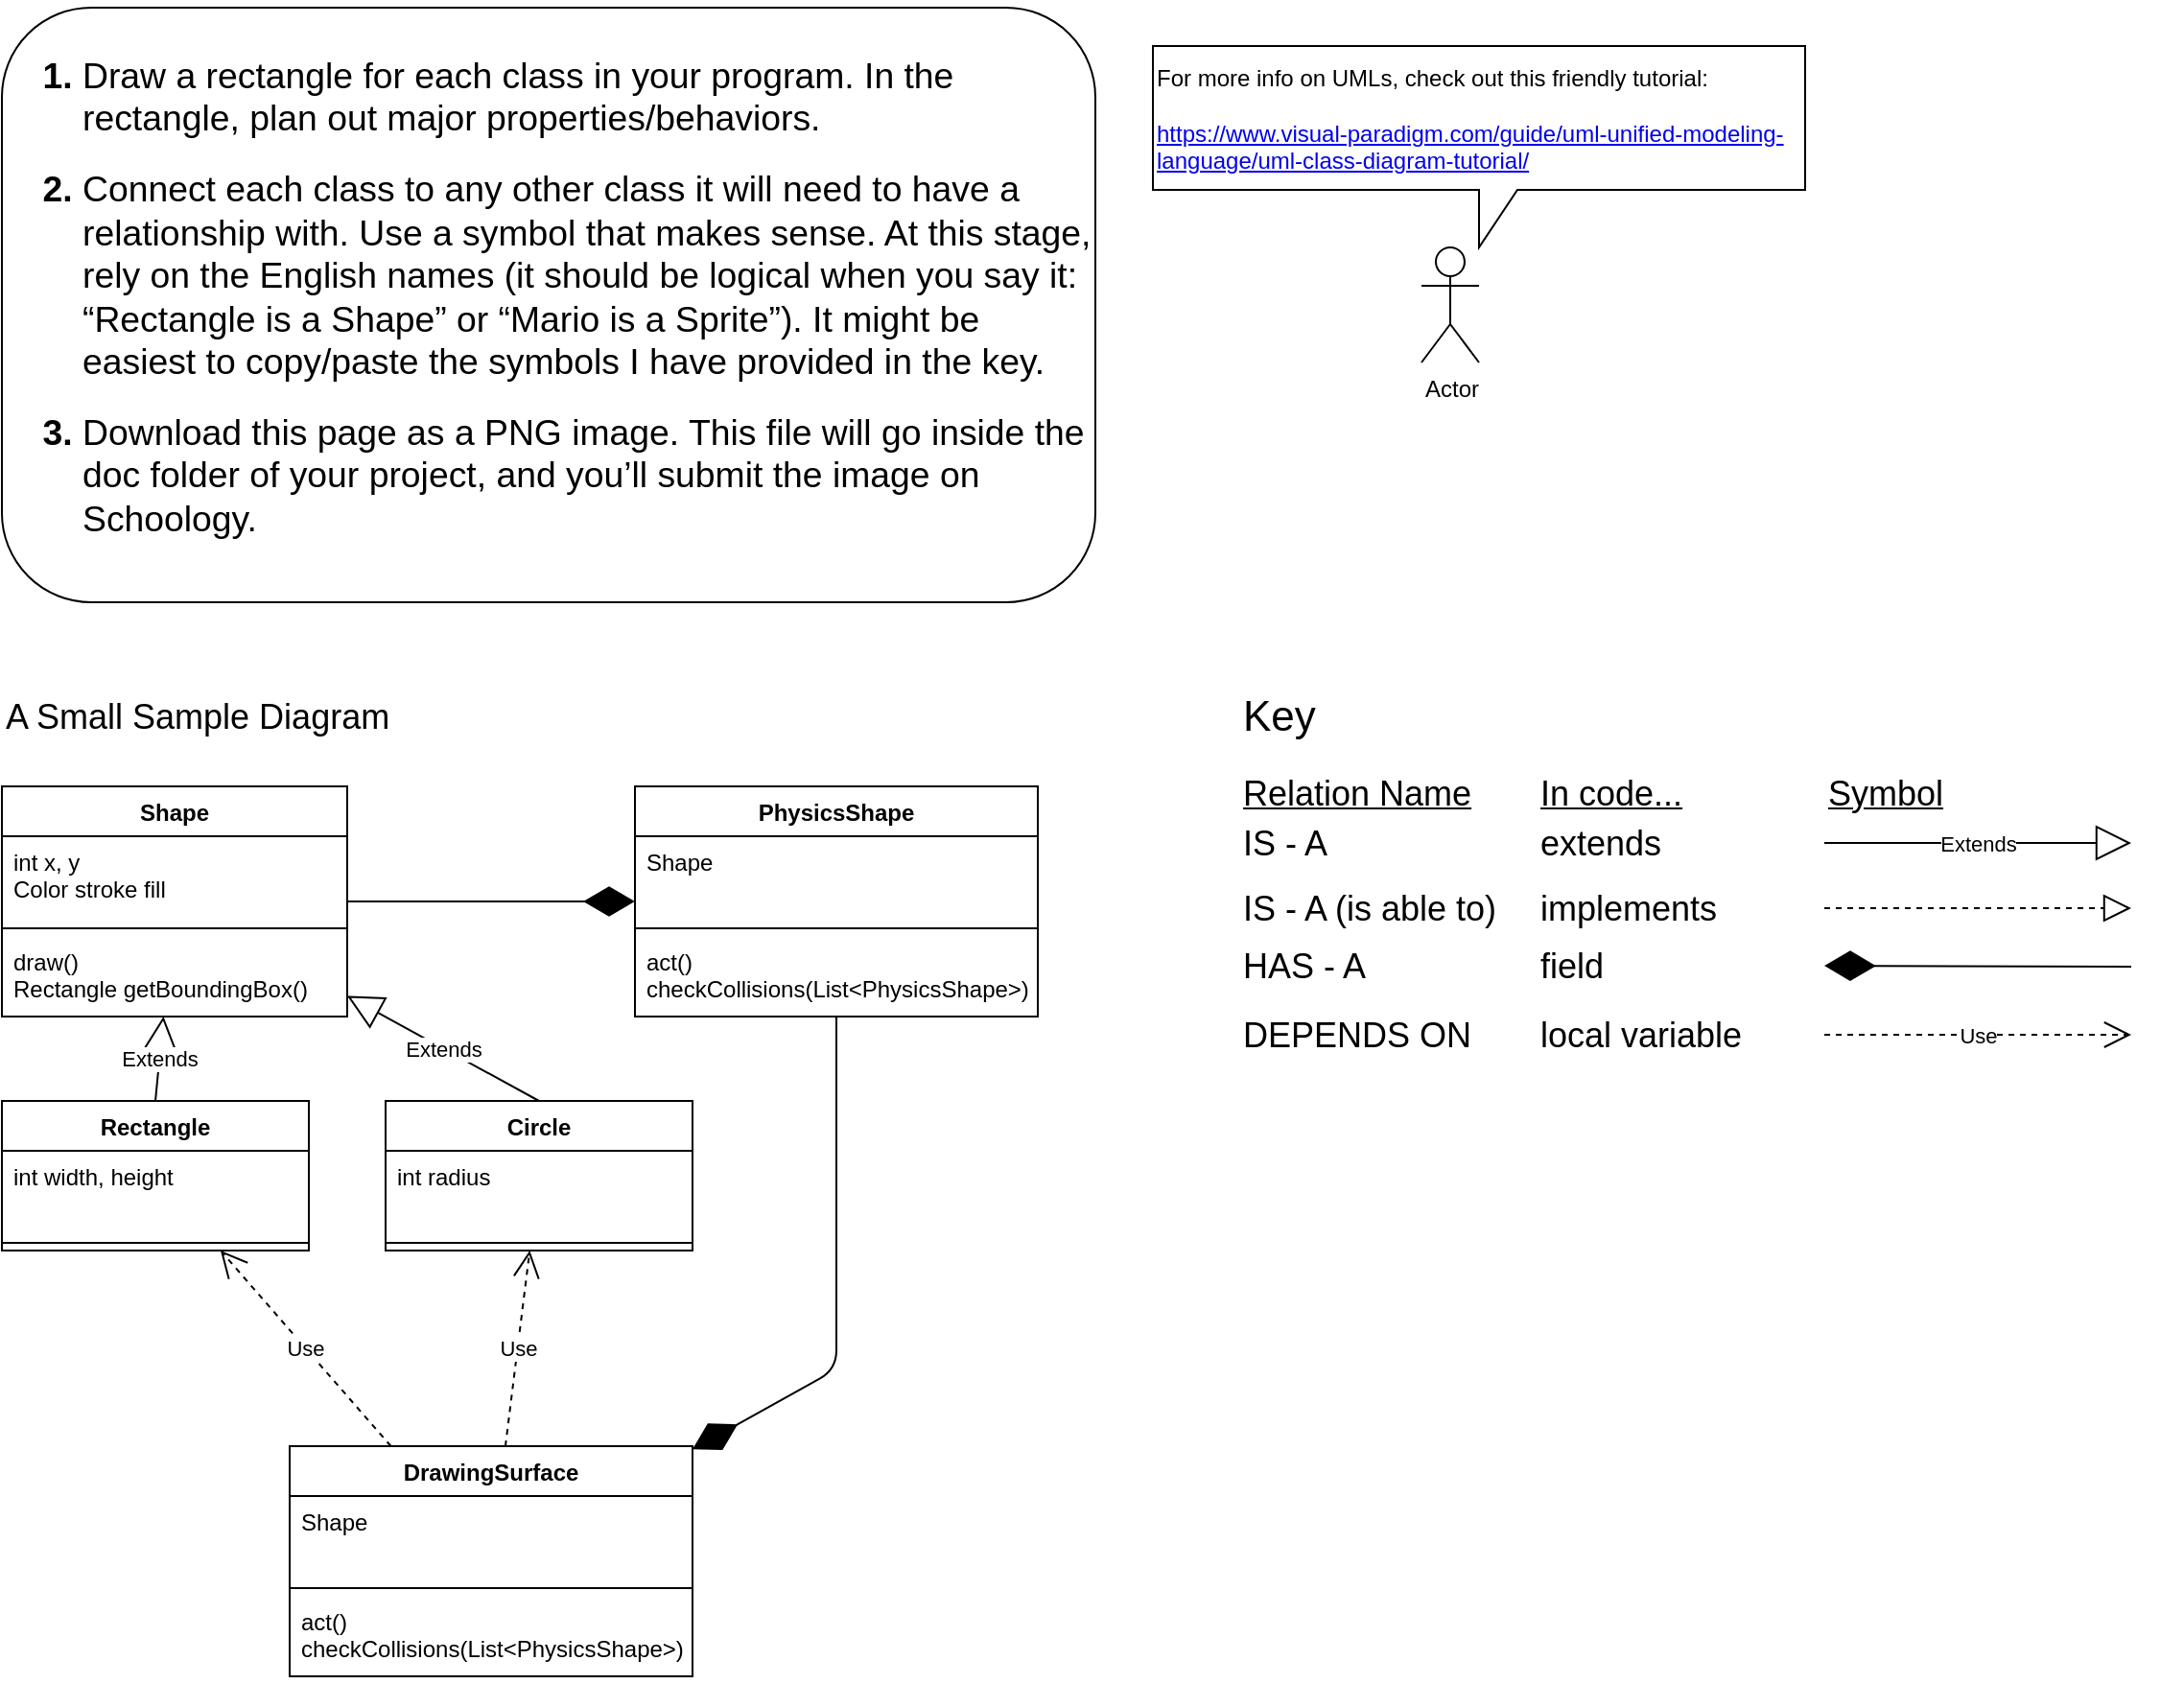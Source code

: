 <mxfile version="14.6.10" type="google"><diagram id="piWG4FHf4MsFMp4bKCWG" name="Page-1"><mxGraphModel dx="2062" dy="1154" grid="1" gridSize="10" guides="1" tooltips="1" connect="1" arrows="1" fold="1" page="1" pageScale="1" pageWidth="850" pageHeight="1100" math="0" shadow="0"><root><mxCell id="0"/><mxCell id="1" parent="0"/><mxCell id="L3VpRfTbhjVelySv_tp--1" value="Shape" style="swimlane;fontStyle=1;align=center;verticalAlign=top;childLayout=stackLayout;horizontal=1;startSize=26;horizontalStack=0;resizeParent=1;resizeParentMax=0;resizeLast=0;collapsible=1;marginBottom=0;" parent="1" vertex="1"><mxGeometry x="40" y="446" width="180" height="120" as="geometry"/></mxCell><mxCell id="L3VpRfTbhjVelySv_tp--2" value="int x, y&#10;Color stroke fill" style="text;strokeColor=none;fillColor=none;align=left;verticalAlign=top;spacingLeft=4;spacingRight=4;overflow=hidden;rotatable=0;points=[[0,0.5],[1,0.5]];portConstraint=eastwest;" parent="L3VpRfTbhjVelySv_tp--1" vertex="1"><mxGeometry y="26" width="180" height="44" as="geometry"/></mxCell><mxCell id="L3VpRfTbhjVelySv_tp--3" value="" style="line;strokeWidth=1;fillColor=none;align=left;verticalAlign=middle;spacingTop=-1;spacingLeft=3;spacingRight=3;rotatable=0;labelPosition=right;points=[];portConstraint=eastwest;" parent="L3VpRfTbhjVelySv_tp--1" vertex="1"><mxGeometry y="70" width="180" height="8" as="geometry"/></mxCell><mxCell id="L3VpRfTbhjVelySv_tp--4" value="draw()&#10;Rectangle getBoundingBox()" style="text;strokeColor=none;fillColor=none;align=left;verticalAlign=top;spacingLeft=4;spacingRight=4;overflow=hidden;rotatable=0;points=[[0,0.5],[1,0.5]];portConstraint=eastwest;" parent="L3VpRfTbhjVelySv_tp--1" vertex="1"><mxGeometry y="78" width="180" height="42" as="geometry"/></mxCell><mxCell id="L3VpRfTbhjVelySv_tp--6" value="&lt;br&gt;&lt;br&gt;&lt;b style=&quot;font-weight: normal&quot; id=&quot;docs-internal-guid-c7d128cd-7fff-e6f1-a204-49fbba2cfa26&quot;&gt;&lt;ol style=&quot;margin-top: 0 ; margin-bottom: 0&quot;&gt;&lt;li dir=&quot;ltr&quot; style=&quot;list-style-type: decimal ; font-size: 14pt ; font-family: &amp;#34;arial&amp;#34; ; color: rgb(0 , 0 , 0) ; background-color: transparent ; font-weight: 700 ; font-style: normal ; font-variant: normal ; text-decoration: none ; vertical-align: baseline&quot;&gt;&lt;p dir=&quot;ltr&quot; style=&quot;line-height: 1.2 ; margin-top: 0pt ; margin-bottom: 0pt&quot;&gt;&lt;span style=&quot;font-size: 14pt ; font-family: &amp;#34;arial&amp;#34; ; color: rgb(0 , 0 , 0) ; background-color: transparent ; font-weight: 400 ; font-style: normal ; font-variant: normal ; text-decoration: none ; vertical-align: baseline&quot;&gt;Draw a rectangle for each class in your program. In the rectangle, plan out major properties/behaviors.&lt;/span&gt;&lt;/p&gt;&lt;/li&gt;&lt;/ol&gt;&lt;br&gt;&lt;ol style=&quot;margin-top: 0 ; margin-bottom: 0&quot; start=&quot;2&quot;&gt;&lt;li dir=&quot;ltr&quot; style=&quot;list-style-type: decimal ; font-size: 14pt ; font-family: &amp;#34;arial&amp;#34; ; color: rgb(0 , 0 , 0) ; background-color: transparent ; font-weight: 700 ; font-style: normal ; font-variant: normal ; text-decoration: none ; vertical-align: baseline&quot;&gt;&lt;p dir=&quot;ltr&quot; style=&quot;line-height: 1.2 ; margin-top: 0pt ; margin-bottom: 0pt&quot;&gt;&lt;span style=&quot;font-size: 14pt ; font-family: &amp;#34;arial&amp;#34; ; color: rgb(0 , 0 , 0) ; background-color: transparent ; font-weight: 400 ; font-style: normal ; font-variant: normal ; text-decoration: none ; vertical-align: baseline&quot;&gt;Connect each class to any other class it will need to have a relationship with. Use a symbol that makes sense. At this stage, rely on the English names (it should be logical when you say it: “Rectangle is a Shape” or “Mario is a Sprite”). It might be easiest to copy/paste the symbols I have provided in the key.&lt;/span&gt;&lt;/p&gt;&lt;/li&gt;&lt;/ol&gt;&lt;br&gt;&lt;ol style=&quot;margin-top: 0 ; margin-bottom: 0&quot; start=&quot;3&quot;&gt;&lt;li dir=&quot;ltr&quot; style=&quot;list-style-type: decimal ; font-size: 14pt ; font-family: &amp;#34;arial&amp;#34; ; color: rgb(0 , 0 , 0) ; background-color: transparent ; font-weight: 700 ; font-style: normal ; font-variant: normal ; text-decoration: none ; vertical-align: baseline&quot;&gt;&lt;p dir=&quot;ltr&quot; style=&quot;line-height: 1.2 ; margin-top: 0pt ; margin-bottom: 0pt&quot;&gt;&lt;span style=&quot;font-size: 14pt ; font-family: &amp;#34;arial&amp;#34; ; color: rgb(0 , 0 , 0) ; background-color: transparent ; font-weight: 400 ; font-style: normal ; font-variant: normal ; text-decoration: none ; vertical-align: baseline&quot;&gt;Download this page as a PNG image. This file will go inside the doc folder of your project, and you’ll submit the image on Schoology.&lt;/span&gt;&lt;/p&gt;&lt;/li&gt;&lt;/ol&gt;&lt;div&gt;&lt;font face=&quot;arial&quot;&gt;&lt;span style=&quot;font-size: 18.667px&quot;&gt;&lt;br&gt;&lt;/span&gt;&lt;/font&gt;&lt;/div&gt;&lt;div&gt;&lt;br&gt;&lt;/div&gt;&lt;/b&gt;" style="rounded=1;whiteSpace=wrap;html=1;align=left;" parent="1" vertex="1"><mxGeometry x="40" y="40" width="570" height="310" as="geometry"/></mxCell><mxCell id="CZH6w5j7F0Udzkr3URiD-1" value="Actor" style="shape=umlActor;verticalLabelPosition=bottom;verticalAlign=top;html=1;outlineConnect=0;align=left;" parent="1" vertex="1"><mxGeometry x="780" y="165" width="30" height="60" as="geometry"/></mxCell><mxCell id="CZH6w5j7F0Udzkr3URiD-2" value="For more info on UMLs, check out this friendly tutorial:&lt;br&gt;&lt;br&gt;&lt;a href=&quot;https://www.visual-paradigm.com/guide/uml-unified-modeling-language/uml-class-diagram-tutorial/&quot;&gt;https://www.visual-paradigm.com/guide/uml-unified-modeling-language/uml-class-diagram-tutorial/&lt;/a&gt;" style="shape=callout;whiteSpace=wrap;html=1;perimeter=calloutPerimeter;align=left;" parent="1" vertex="1"><mxGeometry x="640" y="60" width="340" height="105" as="geometry"/></mxCell><mxCell id="CZH6w5j7F0Udzkr3URiD-3" value="PhysicsShape" style="swimlane;fontStyle=1;align=center;verticalAlign=top;childLayout=stackLayout;horizontal=1;startSize=26;horizontalStack=0;resizeParent=1;resizeParentMax=0;resizeLast=0;collapsible=1;marginBottom=0;" parent="1" vertex="1"><mxGeometry x="370" y="446" width="210" height="120" as="geometry"/></mxCell><mxCell id="CZH6w5j7F0Udzkr3URiD-4" value="Shape" style="text;strokeColor=none;fillColor=none;align=left;verticalAlign=top;spacingLeft=4;spacingRight=4;overflow=hidden;rotatable=0;points=[[0,0.5],[1,0.5]];portConstraint=eastwest;" parent="CZH6w5j7F0Udzkr3URiD-3" vertex="1"><mxGeometry y="26" width="210" height="44" as="geometry"/></mxCell><mxCell id="CZH6w5j7F0Udzkr3URiD-5" value="" style="line;strokeWidth=1;fillColor=none;align=left;verticalAlign=middle;spacingTop=-1;spacingLeft=3;spacingRight=3;rotatable=0;labelPosition=right;points=[];portConstraint=eastwest;" parent="CZH6w5j7F0Udzkr3URiD-3" vertex="1"><mxGeometry y="70" width="210" height="8" as="geometry"/></mxCell><mxCell id="CZH6w5j7F0Udzkr3URiD-6" value="act()&#10;checkCollisions(List&lt;PhysicsShape&gt;)" style="text;strokeColor=none;fillColor=none;align=left;verticalAlign=top;spacingLeft=4;spacingRight=4;overflow=hidden;rotatable=0;points=[[0,0.5],[1,0.5]];portConstraint=eastwest;" parent="CZH6w5j7F0Udzkr3URiD-3" vertex="1"><mxGeometry y="78" width="210" height="42" as="geometry"/></mxCell><mxCell id="CZH6w5j7F0Udzkr3URiD-8" value="Rectangle" style="swimlane;fontStyle=1;align=center;verticalAlign=top;childLayout=stackLayout;horizontal=1;startSize=26;horizontalStack=0;resizeParent=1;resizeParentMax=0;resizeLast=0;collapsible=1;marginBottom=0;" parent="1" vertex="1"><mxGeometry x="40" y="610" width="160" height="78" as="geometry"/></mxCell><mxCell id="CZH6w5j7F0Udzkr3URiD-9" value="int width, height" style="text;strokeColor=none;fillColor=none;align=left;verticalAlign=top;spacingLeft=4;spacingRight=4;overflow=hidden;rotatable=0;points=[[0,0.5],[1,0.5]];portConstraint=eastwest;" parent="CZH6w5j7F0Udzkr3URiD-8" vertex="1"><mxGeometry y="26" width="160" height="44" as="geometry"/></mxCell><mxCell id="CZH6w5j7F0Udzkr3URiD-10" value="" style="line;strokeWidth=1;fillColor=none;align=left;verticalAlign=middle;spacingTop=-1;spacingLeft=3;spacingRight=3;rotatable=0;labelPosition=right;points=[];portConstraint=eastwest;" parent="CZH6w5j7F0Udzkr3URiD-8" vertex="1"><mxGeometry y="70" width="160" height="8" as="geometry"/></mxCell><mxCell id="CZH6w5j7F0Udzkr3URiD-12" value="Circle" style="swimlane;fontStyle=1;align=center;verticalAlign=top;childLayout=stackLayout;horizontal=1;startSize=26;horizontalStack=0;resizeParent=1;resizeParentMax=0;resizeLast=0;collapsible=1;marginBottom=0;" parent="1" vertex="1"><mxGeometry x="240" y="610" width="160" height="78" as="geometry"/></mxCell><mxCell id="CZH6w5j7F0Udzkr3URiD-13" value="int radius" style="text;strokeColor=none;fillColor=none;align=left;verticalAlign=top;spacingLeft=4;spacingRight=4;overflow=hidden;rotatable=0;points=[[0,0.5],[1,0.5]];portConstraint=eastwest;" parent="CZH6w5j7F0Udzkr3URiD-12" vertex="1"><mxGeometry y="26" width="160" height="44" as="geometry"/></mxCell><mxCell id="CZH6w5j7F0Udzkr3URiD-14" value="" style="line;strokeWidth=1;fillColor=none;align=left;verticalAlign=middle;spacingTop=-1;spacingLeft=3;spacingRight=3;rotatable=0;labelPosition=right;points=[];portConstraint=eastwest;" parent="CZH6w5j7F0Udzkr3URiD-12" vertex="1"><mxGeometry y="70" width="160" height="8" as="geometry"/></mxCell><mxCell id="CZH6w5j7F0Udzkr3URiD-16" value="Extends" style="endArrow=block;endSize=16;endFill=0;html=1;exitX=0.5;exitY=0;exitDx=0;exitDy=0;" parent="1" source="CZH6w5j7F0Udzkr3URiD-8" target="L3VpRfTbhjVelySv_tp--1" edge="1"><mxGeometry width="160" relative="1" as="geometry"><mxPoint x="320" y="760" as="sourcePoint"/><mxPoint x="480" y="760" as="targetPoint"/></mxGeometry></mxCell><mxCell id="CZH6w5j7F0Udzkr3URiD-19" value="Extends" style="endArrow=block;endSize=16;endFill=0;html=1;exitX=0.5;exitY=0;exitDx=0;exitDy=0;" parent="1" source="CZH6w5j7F0Udzkr3URiD-12" target="L3VpRfTbhjVelySv_tp--1" edge="1"><mxGeometry width="160" relative="1" as="geometry"><mxPoint x="130" y="620" as="sourcePoint"/><mxPoint x="134.231" y="576" as="targetPoint"/></mxGeometry></mxCell><mxCell id="CZH6w5j7F0Udzkr3URiD-20" value="" style="endArrow=diamondThin;endFill=1;endSize=24;html=1;" parent="1" source="L3VpRfTbhjVelySv_tp--1" target="CZH6w5j7F0Udzkr3URiD-3" edge="1"><mxGeometry width="160" relative="1" as="geometry"><mxPoint x="230" y="600" as="sourcePoint"/><mxPoint x="390" y="600" as="targetPoint"/></mxGeometry></mxCell><mxCell id="CZH6w5j7F0Udzkr3URiD-21" value="DrawingSurface" style="swimlane;fontStyle=1;align=center;verticalAlign=top;childLayout=stackLayout;horizontal=1;startSize=26;horizontalStack=0;resizeParent=1;resizeParentMax=0;resizeLast=0;collapsible=1;marginBottom=0;" parent="1" vertex="1"><mxGeometry x="190" y="790" width="210" height="120" as="geometry"/></mxCell><mxCell id="CZH6w5j7F0Udzkr3URiD-22" value="Shape" style="text;strokeColor=none;fillColor=none;align=left;verticalAlign=top;spacingLeft=4;spacingRight=4;overflow=hidden;rotatable=0;points=[[0,0.5],[1,0.5]];portConstraint=eastwest;" parent="CZH6w5j7F0Udzkr3URiD-21" vertex="1"><mxGeometry y="26" width="210" height="44" as="geometry"/></mxCell><mxCell id="CZH6w5j7F0Udzkr3URiD-23" value="" style="line;strokeWidth=1;fillColor=none;align=left;verticalAlign=middle;spacingTop=-1;spacingLeft=3;spacingRight=3;rotatable=0;labelPosition=right;points=[];portConstraint=eastwest;" parent="CZH6w5j7F0Udzkr3URiD-21" vertex="1"><mxGeometry y="70" width="210" height="8" as="geometry"/></mxCell><mxCell id="CZH6w5j7F0Udzkr3URiD-24" value="act()&#10;checkCollisions(List&lt;PhysicsShape&gt;)" style="text;strokeColor=none;fillColor=none;align=left;verticalAlign=top;spacingLeft=4;spacingRight=4;overflow=hidden;rotatable=0;points=[[0,0.5],[1,0.5]];portConstraint=eastwest;" parent="CZH6w5j7F0Udzkr3URiD-21" vertex="1"><mxGeometry y="78" width="210" height="42" as="geometry"/></mxCell><mxCell id="CZH6w5j7F0Udzkr3URiD-25" value="Use" style="endArrow=open;endSize=12;dashed=1;html=1;" parent="1" source="CZH6w5j7F0Udzkr3URiD-21" target="CZH6w5j7F0Udzkr3URiD-12" edge="1"><mxGeometry width="160" relative="1" as="geometry"><mxPoint x="230" y="600" as="sourcePoint"/><mxPoint x="390" y="600" as="targetPoint"/></mxGeometry></mxCell><mxCell id="CZH6w5j7F0Udzkr3URiD-26" value="Use" style="endArrow=open;endSize=12;dashed=1;html=1;" parent="1" source="CZH6w5j7F0Udzkr3URiD-21" target="CZH6w5j7F0Udzkr3URiD-8" edge="1"><mxGeometry width="160" relative="1" as="geometry"><mxPoint x="470" y="693.857" as="sourcePoint"/><mxPoint x="410" y="678.918" as="targetPoint"/></mxGeometry></mxCell><mxCell id="CZH6w5j7F0Udzkr3URiD-27" value="" style="endArrow=diamondThin;endFill=1;endSize=24;html=1;" parent="1" source="CZH6w5j7F0Udzkr3URiD-3" target="CZH6w5j7F0Udzkr3URiD-21" edge="1"><mxGeometry width="160" relative="1" as="geometry"><mxPoint x="410" y="680" as="sourcePoint"/><mxPoint x="560" y="680" as="targetPoint"/><Array as="points"><mxPoint x="475" y="750"/></Array></mxGeometry></mxCell><mxCell id="CZH6w5j7F0Udzkr3URiD-28" value="&lt;font style=&quot;font-size: 18px&quot;&gt;A Small Sample Diagram&lt;/font&gt;" style="text;html=1;align=left;verticalAlign=middle;resizable=0;points=[];autosize=1;strokeColor=none;" parent="1" vertex="1"><mxGeometry x="40" y="400" width="220" height="20" as="geometry"/></mxCell><mxCell id="CZH6w5j7F0Udzkr3URiD-29" value="&lt;font style=&quot;font-size: 22px&quot;&gt;Key&lt;/font&gt;" style="text;html=1;align=left;verticalAlign=middle;resizable=0;points=[];autosize=1;strokeColor=none;" parent="1" vertex="1"><mxGeometry x="685" y="400" width="50" height="20" as="geometry"/></mxCell><mxCell id="CZH6w5j7F0Udzkr3URiD-33" value="&lt;font style=&quot;font-size: 18px&quot;&gt;IS - A&lt;/font&gt;" style="text;html=1;align=left;verticalAlign=middle;resizable=0;points=[];autosize=1;strokeColor=none;" parent="1" vertex="1"><mxGeometry x="685" y="466" width="60" height="20" as="geometry"/></mxCell><mxCell id="CZH6w5j7F0Udzkr3URiD-34" value="&lt;font style=&quot;font-size: 18px&quot;&gt;extends&lt;/font&gt;" style="text;html=1;align=left;verticalAlign=middle;resizable=0;points=[];autosize=1;strokeColor=none;" parent="1" vertex="1"><mxGeometry x="840" y="466" width="80" height="20" as="geometry"/></mxCell><mxCell id="CZH6w5j7F0Udzkr3URiD-35" value="&lt;font style=&quot;font-size: 18px&quot;&gt;IS - A (is able to)&lt;/font&gt;" style="text;html=1;align=left;verticalAlign=middle;resizable=0;points=[];autosize=1;strokeColor=none;" parent="1" vertex="1"><mxGeometry x="685" y="500" width="150" height="20" as="geometry"/></mxCell><mxCell id="CZH6w5j7F0Udzkr3URiD-36" value="&lt;font style=&quot;font-size: 18px&quot;&gt;HAS - A&lt;/font&gt;" style="text;html=1;align=left;verticalAlign=middle;resizable=0;points=[];autosize=1;strokeColor=none;" parent="1" vertex="1"><mxGeometry x="685" y="530" width="80" height="20" as="geometry"/></mxCell><mxCell id="CZH6w5j7F0Udzkr3URiD-37" value="&lt;font style=&quot;font-size: 18px&quot;&gt;DEPENDS ON&lt;/font&gt;" style="text;html=1;align=left;verticalAlign=middle;resizable=0;points=[];autosize=1;strokeColor=none;" parent="1" vertex="1"><mxGeometry x="685" y="566" width="130" height="20" as="geometry"/></mxCell><mxCell id="CZH6w5j7F0Udzkr3URiD-38" value="&lt;font style=&quot;font-size: 18px&quot;&gt;implements&lt;/font&gt;" style="text;html=1;align=left;verticalAlign=middle;resizable=0;points=[];autosize=1;strokeColor=none;" parent="1" vertex="1"><mxGeometry x="840" y="500" width="110" height="20" as="geometry"/></mxCell><mxCell id="CZH6w5j7F0Udzkr3URiD-39" value="&lt;font style=&quot;font-size: 18px&quot;&gt;field&lt;/font&gt;" style="text;html=1;align=left;verticalAlign=middle;resizable=0;points=[];autosize=1;strokeColor=none;" parent="1" vertex="1"><mxGeometry x="840" y="530" width="50" height="20" as="geometry"/></mxCell><mxCell id="CZH6w5j7F0Udzkr3URiD-40" value="&lt;font style=&quot;font-size: 18px&quot;&gt;local variable&lt;/font&gt;" style="text;html=1;align=left;verticalAlign=middle;resizable=0;points=[];autosize=1;strokeColor=none;" parent="1" vertex="1"><mxGeometry x="840" y="566" width="120" height="20" as="geometry"/></mxCell><mxCell id="CZH6w5j7F0Udzkr3URiD-41" value="&lt;font style=&quot;font-size: 18px&quot;&gt;&lt;u&gt;Relation Name&lt;/u&gt;&lt;/font&gt;" style="text;html=1;align=left;verticalAlign=middle;resizable=0;points=[];autosize=1;strokeColor=none;" parent="1" vertex="1"><mxGeometry x="685" y="440" width="130" height="20" as="geometry"/></mxCell><mxCell id="CZH6w5j7F0Udzkr3URiD-42" value="&lt;font style=&quot;font-size: 18px&quot;&gt;&lt;u&gt;In code...&lt;/u&gt;&lt;/font&gt;" style="text;html=1;align=left;verticalAlign=middle;resizable=0;points=[];autosize=1;strokeColor=none;" parent="1" vertex="1"><mxGeometry x="840" y="440" width="90" height="20" as="geometry"/></mxCell><mxCell id="CZH6w5j7F0Udzkr3URiD-43" value="&lt;font style=&quot;font-size: 18px&quot;&gt;&lt;u&gt;Symbol&lt;/u&gt;&lt;/font&gt;" style="text;html=1;align=left;verticalAlign=middle;resizable=0;points=[];autosize=1;strokeColor=none;" parent="1" vertex="1"><mxGeometry x="990" y="440" width="80" height="20" as="geometry"/></mxCell><mxCell id="CZH6w5j7F0Udzkr3URiD-44" value="" style="endArrow=block;dashed=1;endFill=0;endSize=12;html=1;" parent="1" edge="1"><mxGeometry width="160" relative="1" as="geometry"><mxPoint x="990" y="509.5" as="sourcePoint"/><mxPoint x="1150" y="509.5" as="targetPoint"/></mxGeometry></mxCell><mxCell id="CZH6w5j7F0Udzkr3URiD-45" value="Use" style="endArrow=open;endSize=12;dashed=1;html=1;" parent="1" edge="1"><mxGeometry width="160" relative="1" as="geometry"><mxPoint x="990" y="575.5" as="sourcePoint"/><mxPoint x="1150" y="575.5" as="targetPoint"/></mxGeometry></mxCell><mxCell id="CZH6w5j7F0Udzkr3URiD-46" value="" style="endArrow=diamondThin;endFill=1;endSize=24;html=1;" parent="1" edge="1"><mxGeometry width="160" relative="1" as="geometry"><mxPoint x="1150" y="540" as="sourcePoint"/><mxPoint x="990" y="539.5" as="targetPoint"/></mxGeometry></mxCell><mxCell id="CZH6w5j7F0Udzkr3URiD-47" value="Extends" style="endArrow=block;endSize=16;endFill=0;html=1;" parent="1" edge="1"><mxGeometry width="160" relative="1" as="geometry"><mxPoint x="990" y="475.5" as="sourcePoint"/><mxPoint x="1150" y="475.5" as="targetPoint"/></mxGeometry></mxCell></root></mxGraphModel></diagram></mxfile>
